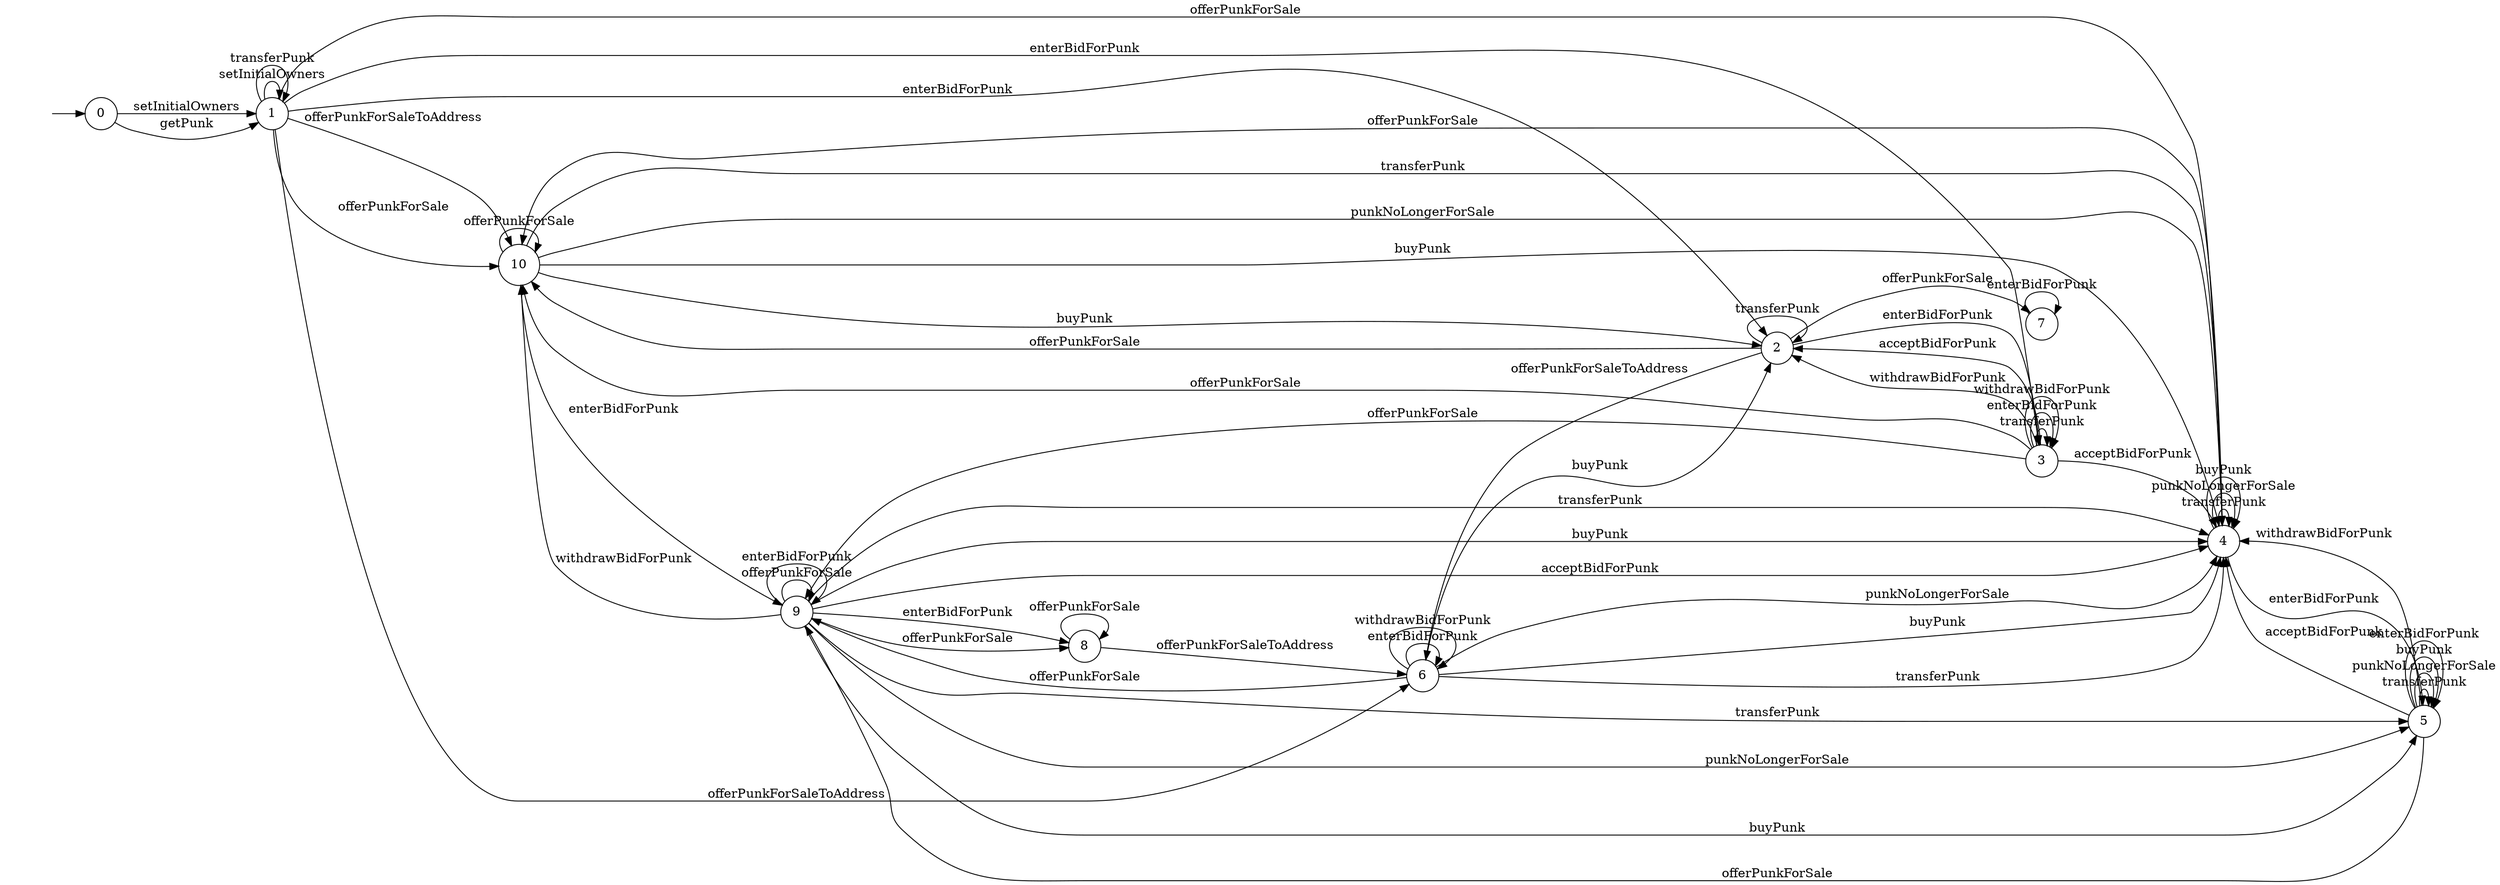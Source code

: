 digraph "./InvConPlus/Dapp-Automata-data/result/model-fix/0xb47e3cd837ddf8e4c57f05d70ab865de6e193bbb/CryptoPunksMarket/FSM-10" {
	graph [rankdir=LR]
	"" [label="" shape=plaintext]
	10 [label=10 shape=circle]
	0 [label=0 shape=circle]
	6 [label=6 shape=circle]
	3 [label=3 shape=circle]
	9 [label=9 shape=circle]
	1 [label=1 shape=circle]
	5 [label=5 shape=circle]
	8 [label=8 shape=circle]
	7 [label=7 shape=circle]
	4 [label=4 shape=circle]
	2 [label=2 shape=circle]
	"" -> 0 [label=""]
	0 -> 1 [label=setInitialOwners]
	0 -> 1 [label=getPunk]
	1 -> 1 [label=setInitialOwners]
	1 -> 1 [label=transferPunk]
	1 -> 4 [label=offerPunkForSale]
	1 -> 10 [label=offerPunkForSale]
	1 -> 6 [label=offerPunkForSaleToAddress]
	1 -> 10 [label=offerPunkForSaleToAddress]
	1 -> 3 [label=enterBidForPunk]
	1 -> 2 [label=enterBidForPunk]
	6 -> 4 [label=transferPunk]
	6 -> 4 [label=punkNoLongerForSale]
	6 -> 9 [label=offerPunkForSale]
	6 -> 4 [label=buyPunk]
	6 -> 2 [label=buyPunk]
	6 -> 6 [label=enterBidForPunk]
	6 -> 6 [label=withdrawBidForPunk]
	10 -> 4 [label=transferPunk]
	10 -> 4 [label=punkNoLongerForSale]
	10 -> 10 [label=offerPunkForSale]
	10 -> 4 [label=buyPunk]
	10 -> 2 [label=buyPunk]
	10 -> 9 [label=enterBidForPunk]
	9 -> 4 [label=transferPunk]
	9 -> 5 [label=transferPunk]
	9 -> 5 [label=punkNoLongerForSale]
	9 -> 9 [label=offerPunkForSale]
	9 -> 8 [label=offerPunkForSale]
	9 -> 4 [label=buyPunk]
	9 -> 5 [label=buyPunk]
	9 -> 9 [label=enterBidForPunk]
	9 -> 8 [label=enterBidForPunk]
	9 -> 4 [label=acceptBidForPunk]
	9 -> 10 [label=withdrawBidForPunk]
	8 -> 8 [label=offerPunkForSale]
	8 -> 6 [label=offerPunkForSaleToAddress]
	7 -> 7 [label=enterBidForPunk]
	5 -> 5 [label=transferPunk]
	5 -> 5 [label=punkNoLongerForSale]
	5 -> 9 [label=offerPunkForSale]
	5 -> 5 [label=buyPunk]
	5 -> 5 [label=enterBidForPunk]
	5 -> 4 [label=acceptBidForPunk]
	5 -> 4 [label=withdrawBidForPunk]
	4 -> 4 [label=transferPunk]
	4 -> 4 [label=punkNoLongerForSale]
	4 -> 10 [label=offerPunkForSale]
	4 -> 4 [label=buyPunk]
	4 -> 5 [label=enterBidForPunk]
	3 -> 3 [label=transferPunk]
	3 -> 9 [label=offerPunkForSale]
	3 -> 10 [label=offerPunkForSale]
	3 -> 3 [label=enterBidForPunk]
	3 -> 4 [label=acceptBidForPunk]
	3 -> 2 [label=acceptBidForPunk]
	3 -> 3 [label=withdrawBidForPunk]
	3 -> 2 [label=withdrawBidForPunk]
	2 -> 2 [label=transferPunk]
	2 -> 10 [label=offerPunkForSale]
	2 -> 7 [label=offerPunkForSale]
	2 -> 6 [label=offerPunkForSaleToAddress]
	2 -> 3 [label=enterBidForPunk]
}

